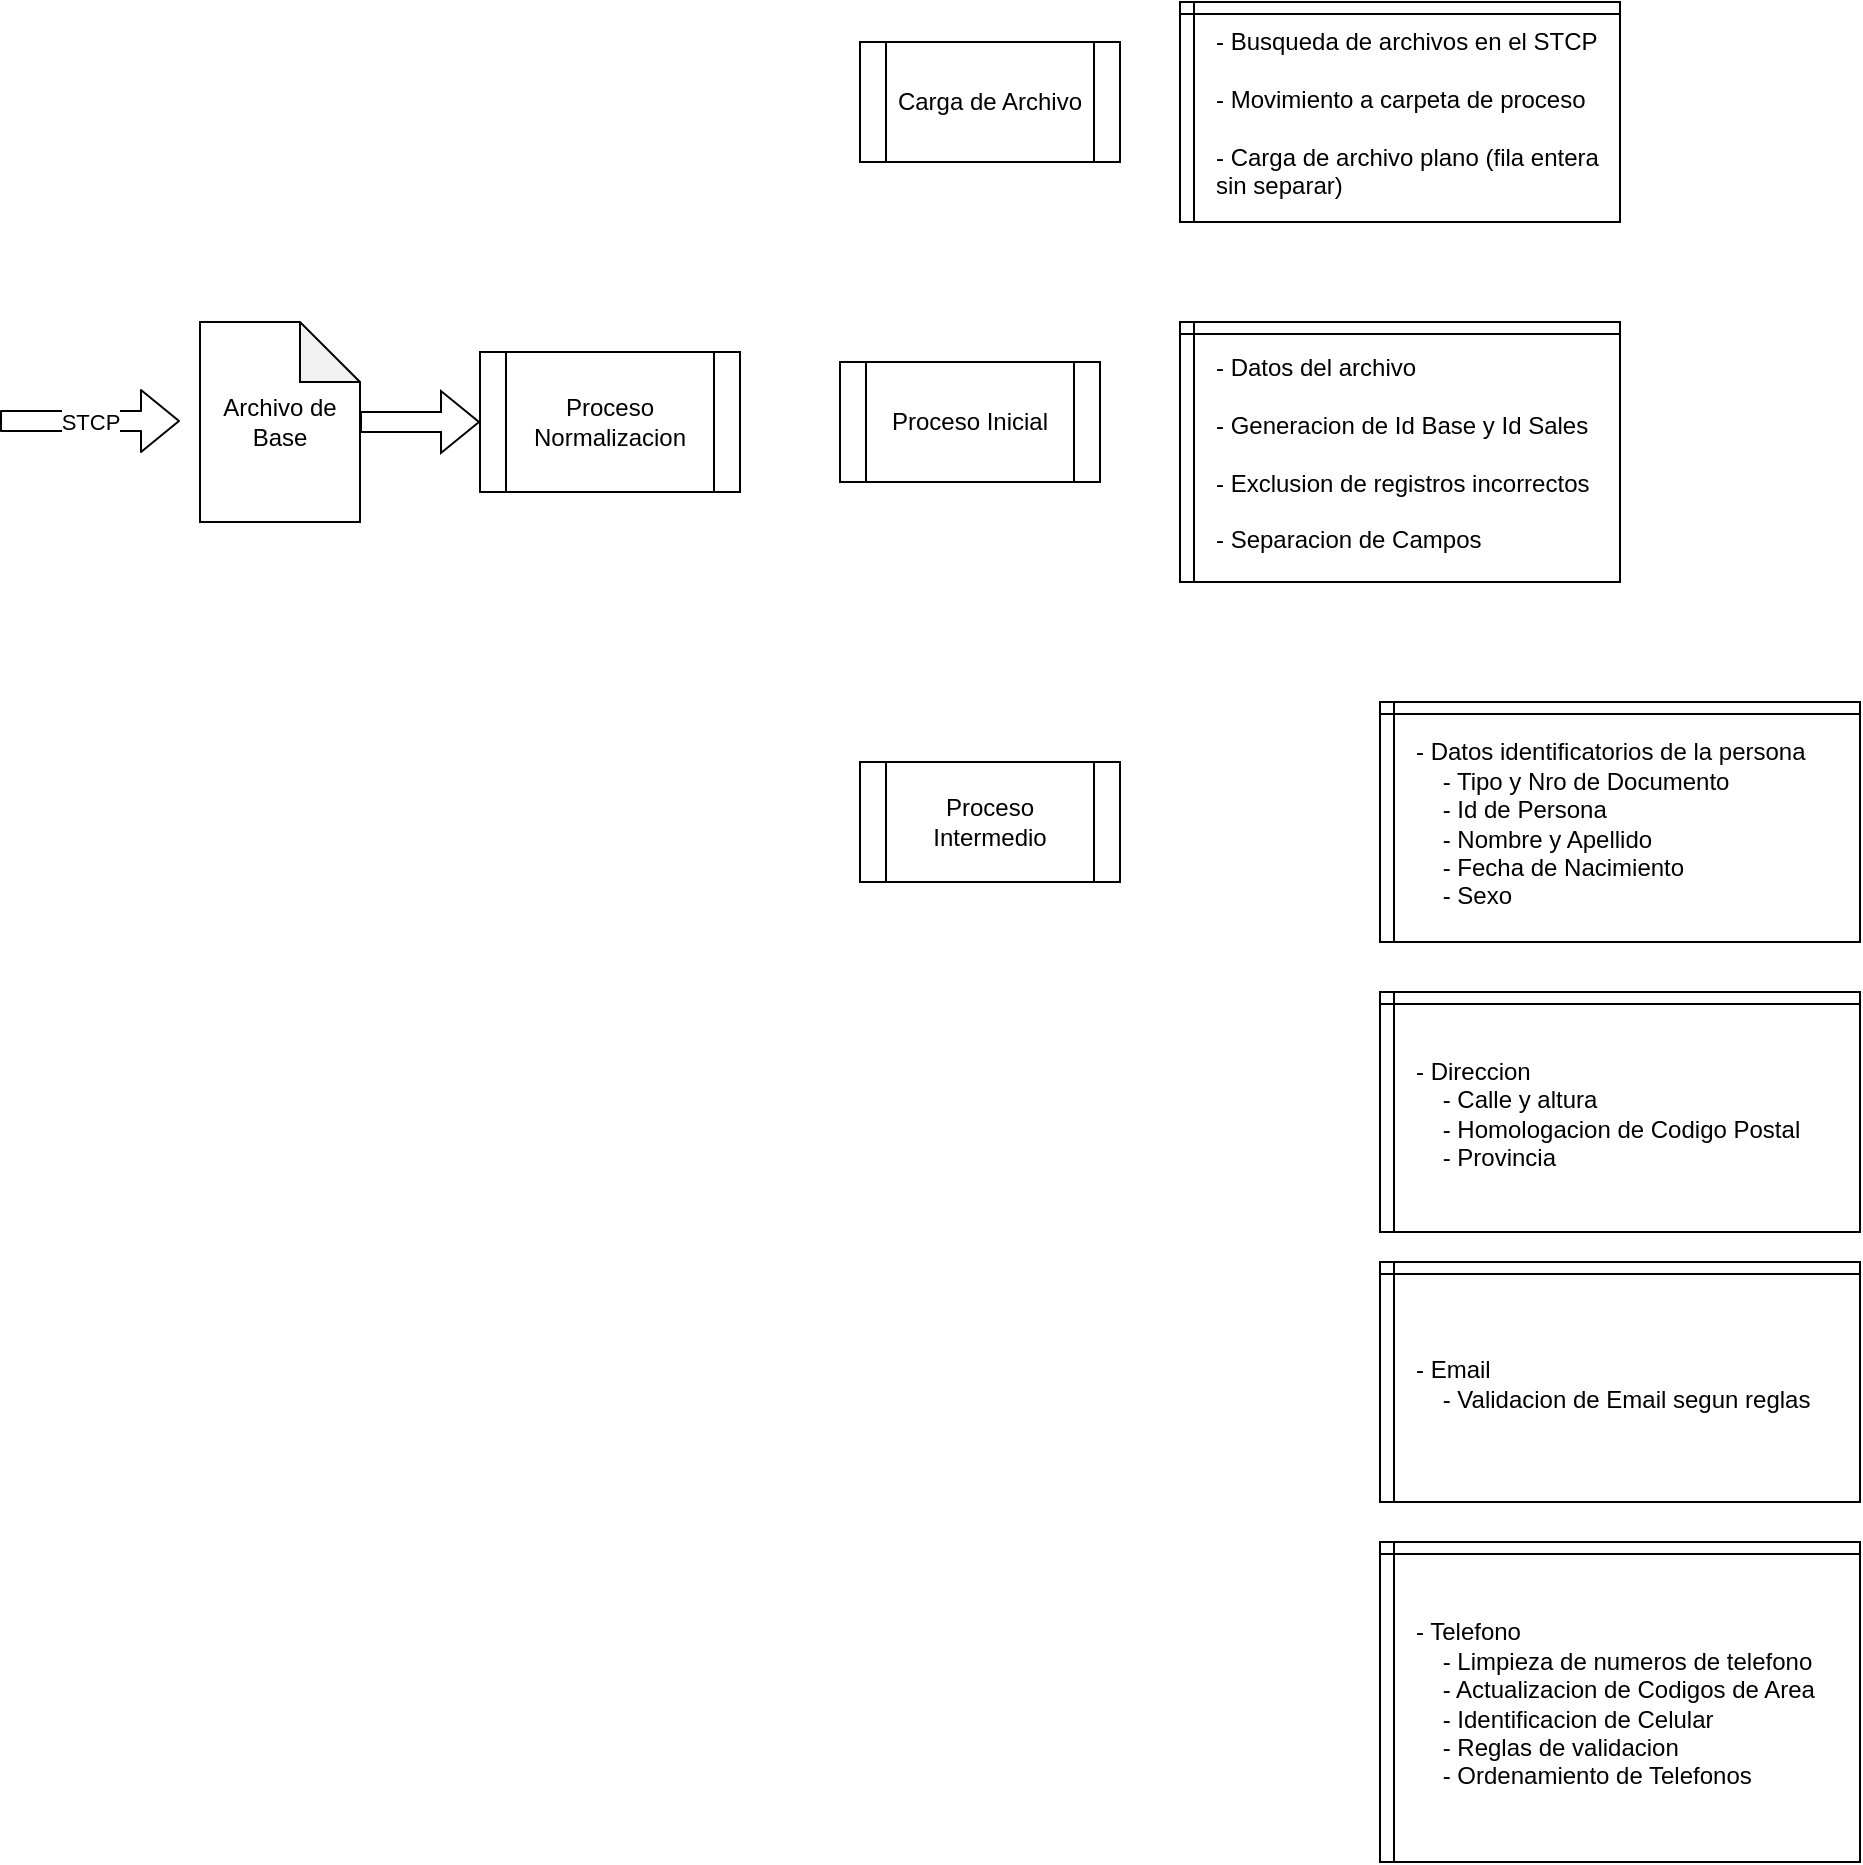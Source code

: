 <mxfile type="github" version="12.9.9"><diagram id="nGhCc_mtPOYVcQmR5R72" name="Page-1"><mxGraphModel grid="1" dx="1209" dy="629" gridSize="10" guides="1" tooltips="1" connect="1" arrows="1" fold="1" page="1" pageScale="1" pageWidth="827" pageHeight="1169" math="0" shadow="0"><root><mxCell id="0" /><mxCell id="1" parent="0" /><mxCell id="IdaFg03iRxn9bENbvHXM-6" parent="1" style="edgeStyle=orthogonalEdgeStyle;rounded=0;orthogonalLoop=1;jettySize=auto;html=1;entryX=0;entryY=0.5;entryDx=0;entryDy=0;shape=flexArrow;" edge="1" source="IdaFg03iRxn9bENbvHXM-1" target="IdaFg03iRxn9bENbvHXM-5"><mxGeometry as="geometry" relative="1" /></mxCell><mxCell id="IdaFg03iRxn9bENbvHXM-1" value="Archivo de Base" parent="1" style="shape=note;whiteSpace=wrap;html=1;backgroundOutline=1;darkOpacity=0.05;" vertex="1"><mxGeometry as="geometry" x="100" y="190" width="80" height="100" /></mxCell><mxCell id="IdaFg03iRxn9bENbvHXM-2" value="STCP" parent="1" style="shape=flexArrow;endArrow=classic;html=1;" edge="1"><mxGeometry as="geometry" relative="1" width="50" height="50"><mxPoint as="sourcePoint" y="239.5" /><mxPoint as="targetPoint" x="90" y="239.5" /></mxGeometry></mxCell><mxCell id="IdaFg03iRxn9bENbvHXM-5" value="Proceso Normalizacion" parent="1" style="shape=process;whiteSpace=wrap;html=1;backgroundOutline=1;" vertex="1"><mxGeometry as="geometry" x="240" y="205" width="130" height="70" /></mxCell><mxCell id="IdaFg03iRxn9bENbvHXM-7" value="Carga de Archivo" parent="1" style="shape=process;whiteSpace=wrap;html=1;backgroundOutline=1;" vertex="1"><mxGeometry as="geometry" x="430" y="50" width="130" height="60" /></mxCell><mxCell id="IdaFg03iRxn9bENbvHXM-8" value="- Busqueda de archivos en el STCP&lt;br&gt;&lt;br&gt;- Movimiento a carpeta de proceso&lt;br&gt;&lt;br&gt;- Carga de archivo plano (fila entera sin separar)" parent="1" style="shape=internalStorage;whiteSpace=wrap;html=1;backgroundOutline=1;dx=7;dy=6;align=left;spacingLeft=16;spacingTop=2;" vertex="1"><mxGeometry as="geometry" x="590" y="30" width="220" height="110" /></mxCell><mxCell id="IdaFg03iRxn9bENbvHXM-9" value="Proceso Inicial" parent="1" style="shape=process;whiteSpace=wrap;html=1;backgroundOutline=1;" vertex="1"><mxGeometry as="geometry" x="420" y="210" width="130" height="60" /></mxCell><mxCell id="IdaFg03iRxn9bENbvHXM-10" value="- Datos del archivo&lt;br&gt;&lt;br&gt;- Generacion de Id Base y Id Sales&lt;br&gt;&lt;br&gt;- Exclusion de registros incorrectos&lt;br&gt;&lt;br&gt;- Separacion de Campos" parent="1" style="shape=internalStorage;whiteSpace=wrap;html=1;backgroundOutline=1;dx=7;dy=6;align=left;spacingLeft=16;spacingTop=2;" vertex="1"><mxGeometry as="geometry" x="590" y="190" width="220" height="130" /></mxCell><mxCell id="IdaFg03iRxn9bENbvHXM-11" value="Proceso Intermedio" parent="1" style="shape=process;whiteSpace=wrap;html=1;backgroundOutline=1;" vertex="1"><mxGeometry as="geometry" x="430" y="410" width="130" height="60" /></mxCell><mxCell id="IdaFg03iRxn9bENbvHXM-12" value="- Datos identificatorios de la persona&lt;br&gt;&amp;nbsp;&amp;nbsp;&amp;nbsp; - Tipo y Nro de Documento&lt;br&gt;&amp;nbsp;&amp;nbsp;&amp;nbsp; - Id de Persona&lt;br&gt;&amp;nbsp;&amp;nbsp;&amp;nbsp; - Nombre y Apellido&lt;br&gt;&amp;nbsp;&amp;nbsp;&amp;nbsp; - Fecha de Nacimiento&lt;br&gt;&amp;nbsp;&amp;nbsp;&amp;nbsp; - Sexo" parent="1" style="shape=internalStorage;whiteSpace=wrap;html=1;backgroundOutline=1;dx=7;dy=6;align=left;spacingLeft=16;spacingTop=2;" vertex="1"><mxGeometry as="geometry" x="690" y="380" width="240" height="120" /></mxCell><mxCell id="IdaFg03iRxn9bENbvHXM-13" value="- Direccion&lt;br&gt;&amp;nbsp;&amp;nbsp;&amp;nbsp; - Calle y altura&lt;br&gt;&amp;nbsp;&amp;nbsp;&amp;nbsp; - Homologacion de Codigo Postal&lt;br&gt;&amp;nbsp;&amp;nbsp;&amp;nbsp; - Provincia" parent="1" style="shape=internalStorage;whiteSpace=wrap;html=1;backgroundOutline=1;dx=7;dy=6;align=left;spacingLeft=16;spacingTop=2;" vertex="1"><mxGeometry as="geometry" x="690" y="525" width="240" height="120" /></mxCell><mxCell id="IdaFg03iRxn9bENbvHXM-14" value="- Email&lt;br&gt;&amp;nbsp;&amp;nbsp;&amp;nbsp; - Validacion de Email segun reglas" parent="1" style="shape=internalStorage;whiteSpace=wrap;html=1;backgroundOutline=1;dx=7;dy=6;align=left;spacingLeft=16;spacingTop=2;" vertex="1"><mxGeometry as="geometry" x="690" y="660" width="240" height="120" /></mxCell><mxCell id="IdaFg03iRxn9bENbvHXM-15" value="- Telefono&lt;br&gt;&amp;nbsp;&amp;nbsp;&amp;nbsp; - Limpieza de numeros de telefono&lt;br&gt;&amp;nbsp;&amp;nbsp;&amp;nbsp; - Actualizacion de Codigos de Area&lt;br&gt;&amp;nbsp;&amp;nbsp;&amp;nbsp; - Identificacion de Celular&lt;br&gt;&amp;nbsp;&amp;nbsp;&amp;nbsp; - Reglas de validacion&lt;br&gt;&amp;nbsp;&amp;nbsp;&amp;nbsp; - Ordenamiento de Telefonos" parent="1" style="shape=internalStorage;whiteSpace=wrap;html=1;backgroundOutline=1;dx=7;dy=6;align=left;spacingLeft=16;spacingTop=2;" vertex="1"><mxGeometry as="geometry" x="690" y="800" width="240" height="160" /></mxCell></root></mxGraphModel></diagram></mxfile>